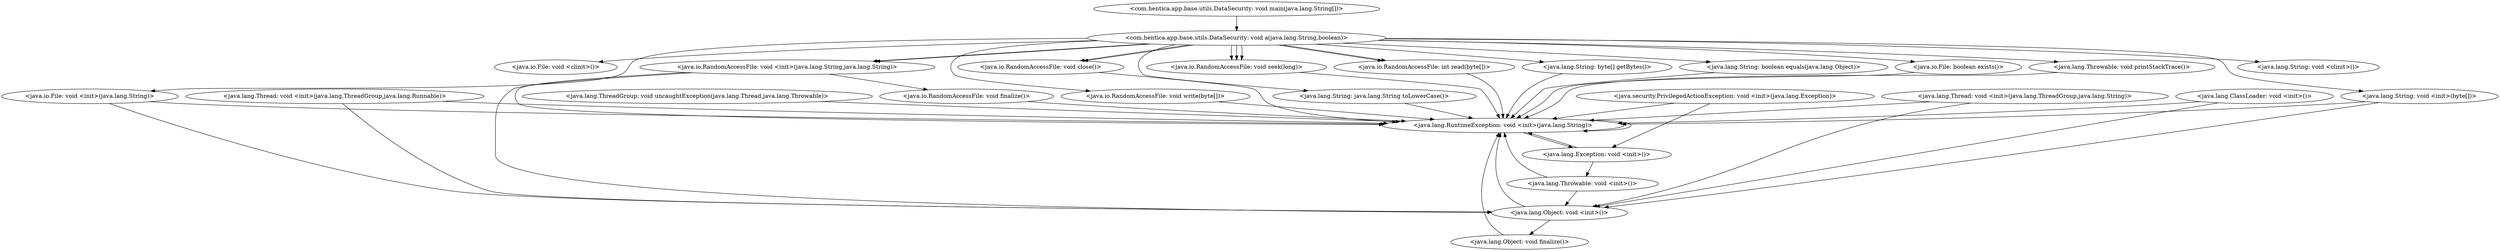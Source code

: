 digraph CallGraph {
"<com.hentica.app.base.utils.DataSecurity: void main(java.lang.String[])>" -> "<com.hentica.app.base.utils.DataSecurity: void a(java.lang.String,boolean)>";
"<java.lang.ThreadGroup: void uncaughtException(java.lang.Thread,java.lang.Throwable)>" -> "<java.lang.RuntimeException: void <init>(java.lang.String)>";
"<java.lang.ClassLoader: void <init>()>" -> "<java.lang.Object: void <init>()>";
"<java.lang.ClassLoader: void <init>()>" -> "<java.lang.RuntimeException: void <init>(java.lang.String)>";
"<java.security.PrivilegedActionException: void <init>(java.lang.Exception)>" -> "<java.lang.Exception: void <init>()>";
"<java.security.PrivilegedActionException: void <init>(java.lang.Exception)>" -> "<java.lang.RuntimeException: void <init>(java.lang.String)>";
"<java.lang.Thread: void <init>(java.lang.ThreadGroup,java.lang.Runnable)>" -> "<java.lang.Object: void <init>()>";
"<java.lang.Thread: void <init>(java.lang.ThreadGroup,java.lang.Runnable)>" -> "<java.lang.RuntimeException: void <init>(java.lang.String)>";
"<java.lang.Thread: void <init>(java.lang.ThreadGroup,java.lang.String)>" -> "<java.lang.Object: void <init>()>";
"<java.lang.Thread: void <init>(java.lang.ThreadGroup,java.lang.String)>" -> "<java.lang.RuntimeException: void <init>(java.lang.String)>";
"<com.hentica.app.base.utils.DataSecurity: void a(java.lang.String,boolean)>" -> "<java.io.File: void <clinit>()>";
"<com.hentica.app.base.utils.DataSecurity: void a(java.lang.String,boolean)>" -> "<java.io.RandomAccessFile: void <init>(java.lang.String,java.lang.String)>";
"<com.hentica.app.base.utils.DataSecurity: void a(java.lang.String,boolean)>" -> "<java.lang.String: void <init>(byte[])>";
"<com.hentica.app.base.utils.DataSecurity: void a(java.lang.String,boolean)>" -> "<java.io.RandomAccessFile: void <init>(java.lang.String,java.lang.String)>";
"<com.hentica.app.base.utils.DataSecurity: void a(java.lang.String,boolean)>" -> "<java.io.File: void <init>(java.lang.String)>";
"<com.hentica.app.base.utils.DataSecurity: void a(java.lang.String,boolean)>" -> "<java.lang.String: void <clinit>()>";
"<java.lang.RuntimeException: void <init>(java.lang.String)>" -> "<java.lang.Exception: void <init>()>";
"<java.lang.RuntimeException: void <init>(java.lang.String)>" -> "<java.lang.RuntimeException: void <init>(java.lang.String)>";
"<java.lang.Object: void <init>()>" -> "<java.lang.Object: void finalize()>";
"<java.lang.Object: void <init>()>" -> "<java.lang.RuntimeException: void <init>(java.lang.String)>";
"<java.lang.Exception: void <init>()>" -> "<java.lang.Throwable: void <init>()>";
"<java.lang.Exception: void <init>()>" -> "<java.lang.RuntimeException: void <init>(java.lang.String)>";
"<java.io.RandomAccessFile: void <init>(java.lang.String,java.lang.String)>" -> "<java.io.RandomAccessFile: void finalize()>";
"<java.io.RandomAccessFile: void <init>(java.lang.String,java.lang.String)>" -> "<java.lang.RuntimeException: void <init>(java.lang.String)>";
"<java.io.RandomAccessFile: void <init>(java.lang.String,java.lang.String)>" -> "<java.lang.Object: void <init>()>";
"<java.lang.String: void <init>(byte[])>" -> "<java.lang.Object: void <init>()>";
"<java.lang.String: void <init>(byte[])>" -> "<java.lang.RuntimeException: void <init>(java.lang.String)>";
"<java.io.File: void <init>(java.lang.String)>" -> "<java.lang.Object: void <init>()>";
"<java.io.File: void <init>(java.lang.String)>" -> "<java.lang.RuntimeException: void <init>(java.lang.String)>";
"<java.lang.Object: void finalize()>" -> "<java.lang.RuntimeException: void <init>(java.lang.String)>";
"<java.lang.Throwable: void <init>()>" -> "<java.lang.Object: void <init>()>";
"<java.lang.Throwable: void <init>()>" -> "<java.lang.RuntimeException: void <init>(java.lang.String)>";
"<java.io.RandomAccessFile: void finalize()>" -> "<java.lang.RuntimeException: void <init>(java.lang.String)>";
"<com.hentica.app.base.utils.DataSecurity: void a(java.lang.String,boolean)>" -> "<java.lang.String: java.lang.String toLowerCase()>";
"<java.lang.String: java.lang.String toLowerCase()>" -> "<java.lang.RuntimeException: void <init>(java.lang.String)>";
"<com.hentica.app.base.utils.DataSecurity: void a(java.lang.String,boolean)>" -> "<java.io.RandomAccessFile: void seek(long)>";
"<com.hentica.app.base.utils.DataSecurity: void a(java.lang.String,boolean)>" -> "<java.io.RandomAccessFile: void write(byte[])>";
"<com.hentica.app.base.utils.DataSecurity: void a(java.lang.String,boolean)>" -> "<java.io.RandomAccessFile: void close()>";
"<java.io.RandomAccessFile: void seek(long)>" -> "<java.lang.RuntimeException: void <init>(java.lang.String)>";
"<java.io.RandomAccessFile: void write(byte[])>" -> "<java.lang.RuntimeException: void <init>(java.lang.String)>";
"<java.io.RandomAccessFile: void close()>" -> "<java.lang.RuntimeException: void <init>(java.lang.String)>";
"<com.hentica.app.base.utils.DataSecurity: void a(java.lang.String,boolean)>" -> "<java.io.RandomAccessFile: void seek(long)>";
"<com.hentica.app.base.utils.DataSecurity: void a(java.lang.String,boolean)>" -> "<java.io.RandomAccessFile: int read(byte[])>";
"<com.hentica.app.base.utils.DataSecurity: void a(java.lang.String,boolean)>" -> "<java.io.RandomAccessFile: void seek(long)>";
"<com.hentica.app.base.utils.DataSecurity: void a(java.lang.String,boolean)>" -> "<java.io.RandomAccessFile: int read(byte[])>";
"<com.hentica.app.base.utils.DataSecurity: void a(java.lang.String,boolean)>" -> "<java.io.RandomAccessFile: void close()>";
"<java.io.RandomAccessFile: int read(byte[])>" -> "<java.lang.RuntimeException: void <init>(java.lang.String)>";
"<com.hentica.app.base.utils.DataSecurity: void a(java.lang.String,boolean)>" -> "<java.lang.String: byte[] getBytes()>";
"<com.hentica.app.base.utils.DataSecurity: void a(java.lang.String,boolean)>" -> "<java.lang.String: boolean equals(java.lang.Object)>";
"<java.lang.String: byte[] getBytes()>" -> "<java.lang.RuntimeException: void <init>(java.lang.String)>";
"<java.lang.String: boolean equals(java.lang.Object)>" -> "<java.lang.RuntimeException: void <init>(java.lang.String)>";
"<com.hentica.app.base.utils.DataSecurity: void a(java.lang.String,boolean)>" -> "<java.io.File: boolean exists()>";
"<java.io.File: boolean exists()>" -> "<java.lang.RuntimeException: void <init>(java.lang.String)>";
"<com.hentica.app.base.utils.DataSecurity: void a(java.lang.String,boolean)>" -> "<java.lang.Throwable: void printStackTrace()>";
"<java.lang.Throwable: void printStackTrace()>" -> "<java.lang.RuntimeException: void <init>(java.lang.String)>";
}
